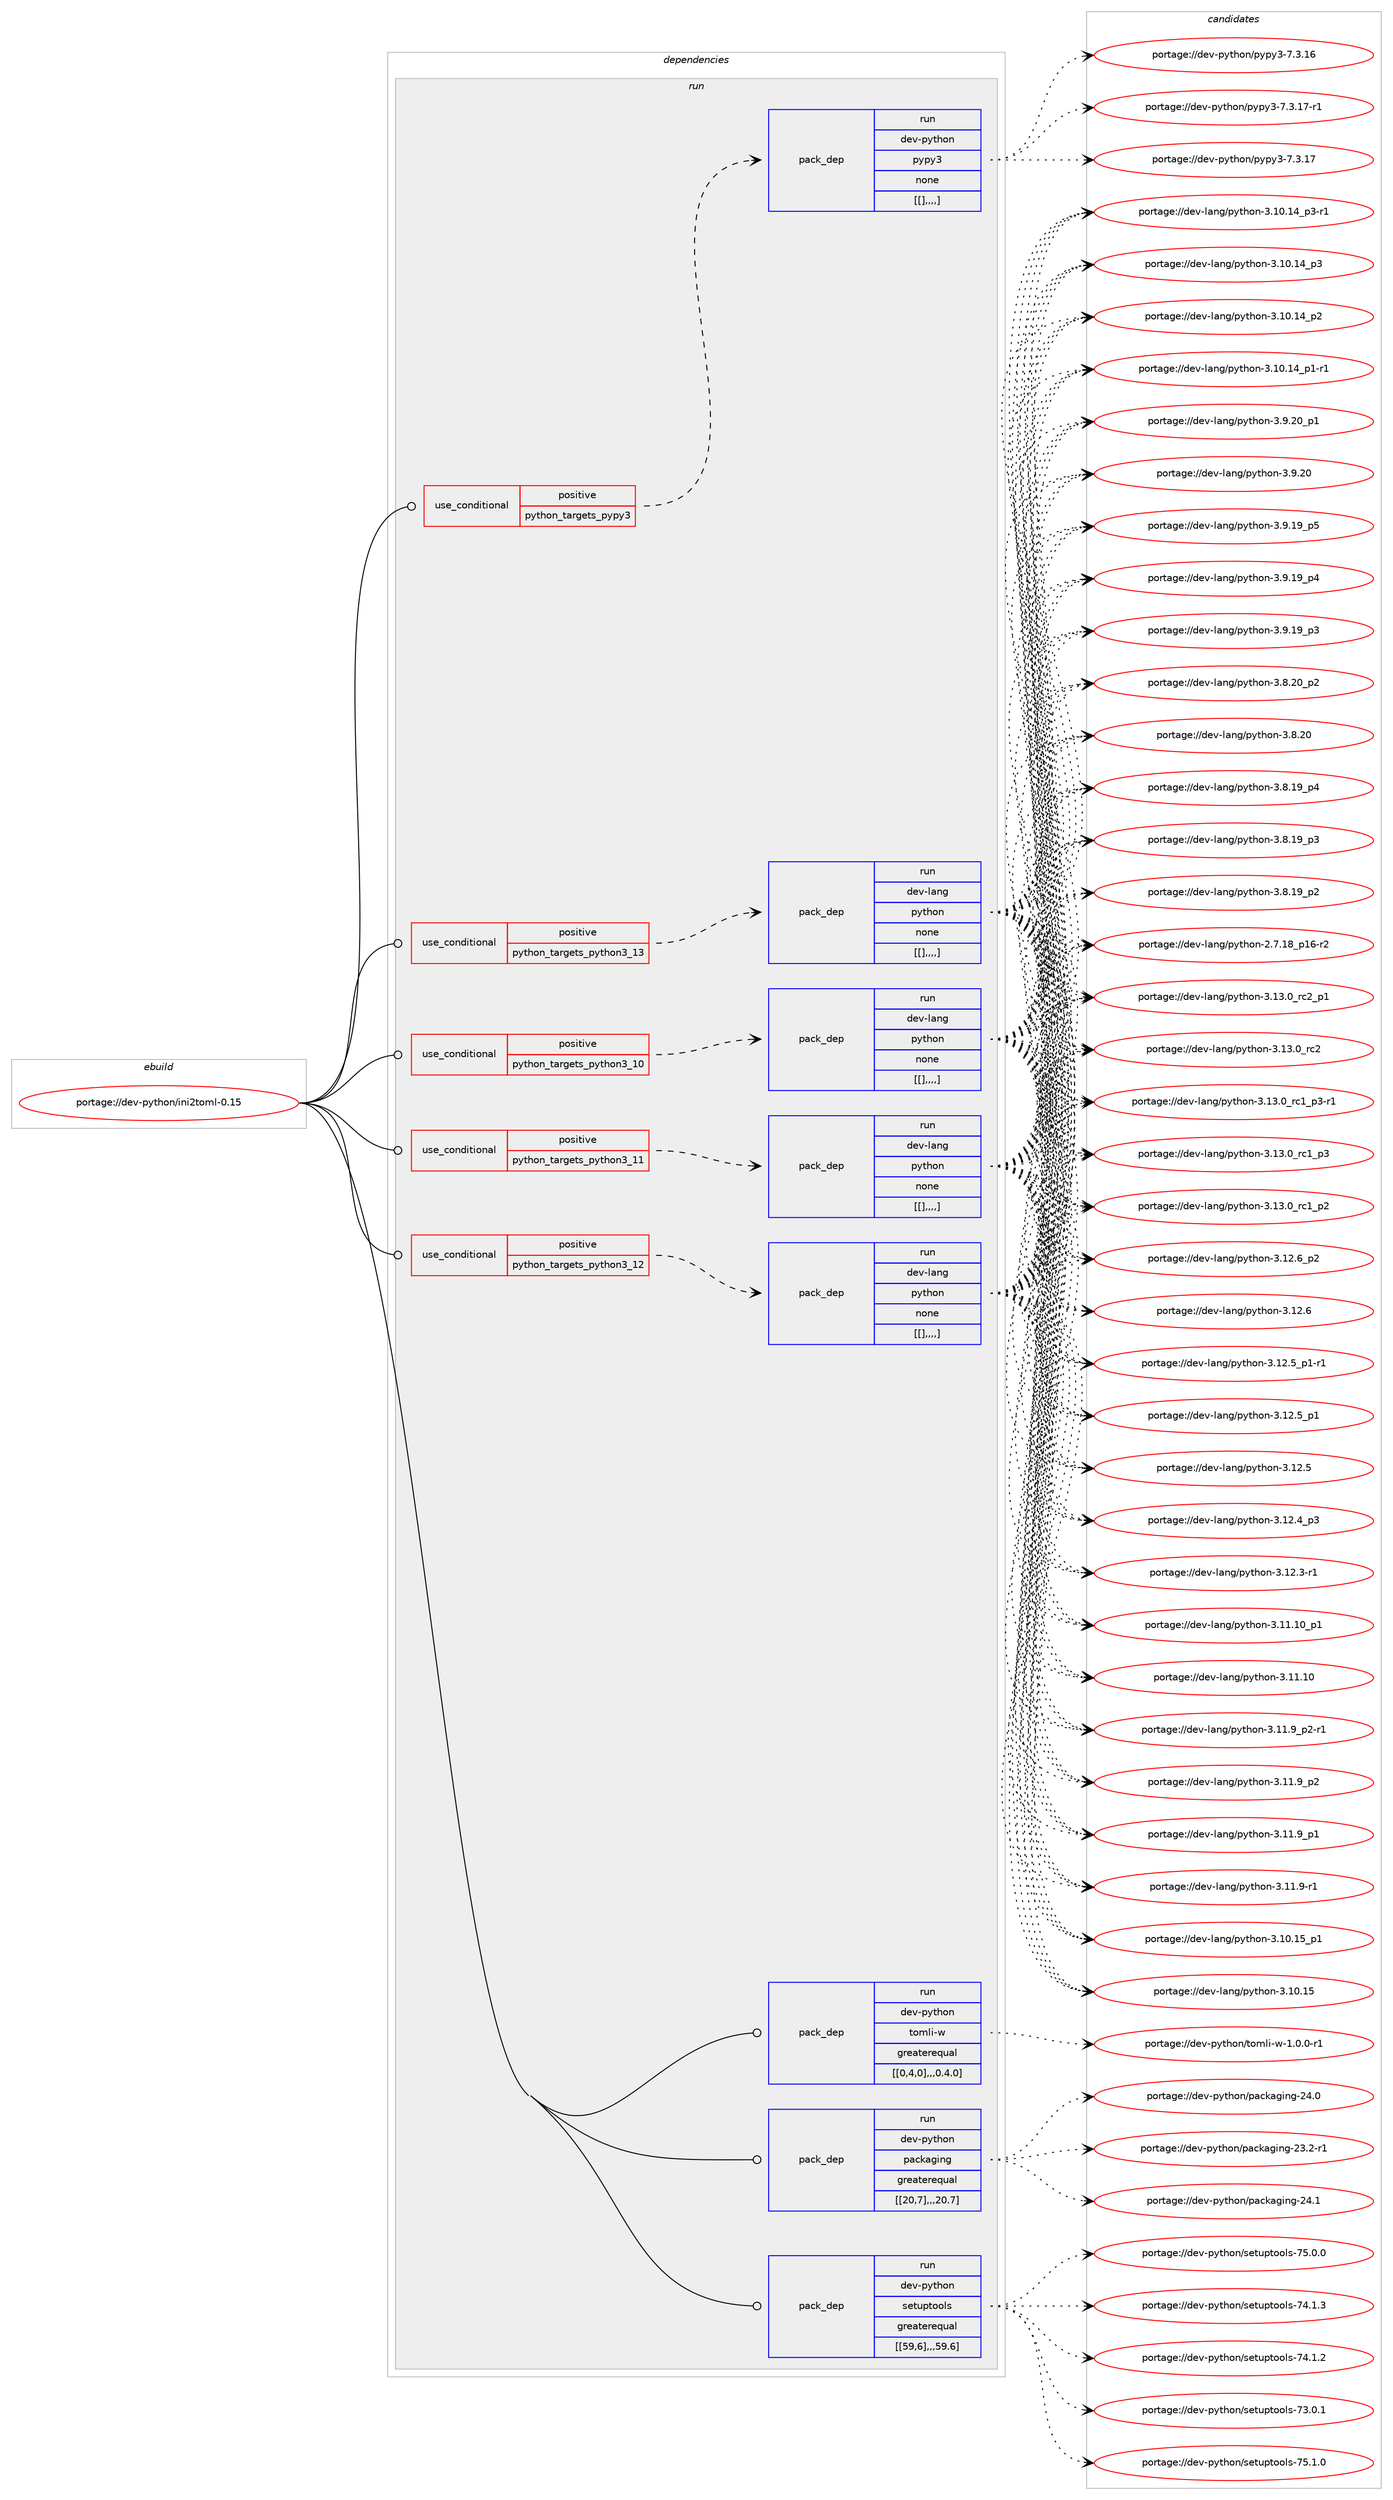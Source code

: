 digraph prolog {

# *************
# Graph options
# *************

newrank=true;
concentrate=true;
compound=true;
graph [rankdir=LR,fontname=Helvetica,fontsize=10,ranksep=1.5];#, ranksep=2.5, nodesep=0.2];
edge  [arrowhead=vee];
node  [fontname=Helvetica,fontsize=10];

# **********
# The ebuild
# **********

subgraph cluster_leftcol {
color=gray;
label=<<i>ebuild</i>>;
id [label="portage://dev-python/ini2toml-0.15", color=red, width=4, href="../dev-python/ini2toml-0.15.svg"];
}

# ****************
# The dependencies
# ****************

subgraph cluster_midcol {
color=gray;
label=<<i>dependencies</i>>;
subgraph cluster_compile {
fillcolor="#eeeeee";
style=filled;
label=<<i>compile</i>>;
}
subgraph cluster_compileandrun {
fillcolor="#eeeeee";
style=filled;
label=<<i>compile and run</i>>;
}
subgraph cluster_run {
fillcolor="#eeeeee";
style=filled;
label=<<i>run</i>>;
subgraph cond34779 {
dependency150135 [label=<<TABLE BORDER="0" CELLBORDER="1" CELLSPACING="0" CELLPADDING="4"><TR><TD ROWSPAN="3" CELLPADDING="10">use_conditional</TD></TR><TR><TD>positive</TD></TR><TR><TD>python_targets_pypy3</TD></TR></TABLE>>, shape=none, color=red];
subgraph pack114142 {
dependency150136 [label=<<TABLE BORDER="0" CELLBORDER="1" CELLSPACING="0" CELLPADDING="4" WIDTH="220"><TR><TD ROWSPAN="6" CELLPADDING="30">pack_dep</TD></TR><TR><TD WIDTH="110">run</TD></TR><TR><TD>dev-python</TD></TR><TR><TD>pypy3</TD></TR><TR><TD>none</TD></TR><TR><TD>[[],,,,]</TD></TR></TABLE>>, shape=none, color=blue];
}
dependency150135:e -> dependency150136:w [weight=20,style="dashed",arrowhead="vee"];
}
id:e -> dependency150135:w [weight=20,style="solid",arrowhead="odot"];
subgraph cond34780 {
dependency150137 [label=<<TABLE BORDER="0" CELLBORDER="1" CELLSPACING="0" CELLPADDING="4"><TR><TD ROWSPAN="3" CELLPADDING="10">use_conditional</TD></TR><TR><TD>positive</TD></TR><TR><TD>python_targets_python3_10</TD></TR></TABLE>>, shape=none, color=red];
subgraph pack114143 {
dependency150138 [label=<<TABLE BORDER="0" CELLBORDER="1" CELLSPACING="0" CELLPADDING="4" WIDTH="220"><TR><TD ROWSPAN="6" CELLPADDING="30">pack_dep</TD></TR><TR><TD WIDTH="110">run</TD></TR><TR><TD>dev-lang</TD></TR><TR><TD>python</TD></TR><TR><TD>none</TD></TR><TR><TD>[[],,,,]</TD></TR></TABLE>>, shape=none, color=blue];
}
dependency150137:e -> dependency150138:w [weight=20,style="dashed",arrowhead="vee"];
}
id:e -> dependency150137:w [weight=20,style="solid",arrowhead="odot"];
subgraph cond34781 {
dependency150139 [label=<<TABLE BORDER="0" CELLBORDER="1" CELLSPACING="0" CELLPADDING="4"><TR><TD ROWSPAN="3" CELLPADDING="10">use_conditional</TD></TR><TR><TD>positive</TD></TR><TR><TD>python_targets_python3_11</TD></TR></TABLE>>, shape=none, color=red];
subgraph pack114144 {
dependency150140 [label=<<TABLE BORDER="0" CELLBORDER="1" CELLSPACING="0" CELLPADDING="4" WIDTH="220"><TR><TD ROWSPAN="6" CELLPADDING="30">pack_dep</TD></TR><TR><TD WIDTH="110">run</TD></TR><TR><TD>dev-lang</TD></TR><TR><TD>python</TD></TR><TR><TD>none</TD></TR><TR><TD>[[],,,,]</TD></TR></TABLE>>, shape=none, color=blue];
}
dependency150139:e -> dependency150140:w [weight=20,style="dashed",arrowhead="vee"];
}
id:e -> dependency150139:w [weight=20,style="solid",arrowhead="odot"];
subgraph cond34782 {
dependency150141 [label=<<TABLE BORDER="0" CELLBORDER="1" CELLSPACING="0" CELLPADDING="4"><TR><TD ROWSPAN="3" CELLPADDING="10">use_conditional</TD></TR><TR><TD>positive</TD></TR><TR><TD>python_targets_python3_12</TD></TR></TABLE>>, shape=none, color=red];
subgraph pack114145 {
dependency150142 [label=<<TABLE BORDER="0" CELLBORDER="1" CELLSPACING="0" CELLPADDING="4" WIDTH="220"><TR><TD ROWSPAN="6" CELLPADDING="30">pack_dep</TD></TR><TR><TD WIDTH="110">run</TD></TR><TR><TD>dev-lang</TD></TR><TR><TD>python</TD></TR><TR><TD>none</TD></TR><TR><TD>[[],,,,]</TD></TR></TABLE>>, shape=none, color=blue];
}
dependency150141:e -> dependency150142:w [weight=20,style="dashed",arrowhead="vee"];
}
id:e -> dependency150141:w [weight=20,style="solid",arrowhead="odot"];
subgraph cond34783 {
dependency150143 [label=<<TABLE BORDER="0" CELLBORDER="1" CELLSPACING="0" CELLPADDING="4"><TR><TD ROWSPAN="3" CELLPADDING="10">use_conditional</TD></TR><TR><TD>positive</TD></TR><TR><TD>python_targets_python3_13</TD></TR></TABLE>>, shape=none, color=red];
subgraph pack114146 {
dependency150144 [label=<<TABLE BORDER="0" CELLBORDER="1" CELLSPACING="0" CELLPADDING="4" WIDTH="220"><TR><TD ROWSPAN="6" CELLPADDING="30">pack_dep</TD></TR><TR><TD WIDTH="110">run</TD></TR><TR><TD>dev-lang</TD></TR><TR><TD>python</TD></TR><TR><TD>none</TD></TR><TR><TD>[[],,,,]</TD></TR></TABLE>>, shape=none, color=blue];
}
dependency150143:e -> dependency150144:w [weight=20,style="dashed",arrowhead="vee"];
}
id:e -> dependency150143:w [weight=20,style="solid",arrowhead="odot"];
subgraph pack114147 {
dependency150145 [label=<<TABLE BORDER="0" CELLBORDER="1" CELLSPACING="0" CELLPADDING="4" WIDTH="220"><TR><TD ROWSPAN="6" CELLPADDING="30">pack_dep</TD></TR><TR><TD WIDTH="110">run</TD></TR><TR><TD>dev-python</TD></TR><TR><TD>packaging</TD></TR><TR><TD>greaterequal</TD></TR><TR><TD>[[20,7],,,20.7]</TD></TR></TABLE>>, shape=none, color=blue];
}
id:e -> dependency150145:w [weight=20,style="solid",arrowhead="odot"];
subgraph pack114148 {
dependency150146 [label=<<TABLE BORDER="0" CELLBORDER="1" CELLSPACING="0" CELLPADDING="4" WIDTH="220"><TR><TD ROWSPAN="6" CELLPADDING="30">pack_dep</TD></TR><TR><TD WIDTH="110">run</TD></TR><TR><TD>dev-python</TD></TR><TR><TD>setuptools</TD></TR><TR><TD>greaterequal</TD></TR><TR><TD>[[59,6],,,59.6]</TD></TR></TABLE>>, shape=none, color=blue];
}
id:e -> dependency150146:w [weight=20,style="solid",arrowhead="odot"];
subgraph pack114149 {
dependency150147 [label=<<TABLE BORDER="0" CELLBORDER="1" CELLSPACING="0" CELLPADDING="4" WIDTH="220"><TR><TD ROWSPAN="6" CELLPADDING="30">pack_dep</TD></TR><TR><TD WIDTH="110">run</TD></TR><TR><TD>dev-python</TD></TR><TR><TD>tomli-w</TD></TR><TR><TD>greaterequal</TD></TR><TR><TD>[[0,4,0],,,0.4.0]</TD></TR></TABLE>>, shape=none, color=blue];
}
id:e -> dependency150147:w [weight=20,style="solid",arrowhead="odot"];
}
}

# **************
# The candidates
# **************

subgraph cluster_choices {
rank=same;
color=gray;
label=<<i>candidates</i>>;

subgraph choice114142 {
color=black;
nodesep=1;
choice100101118451121211161041111104711212111212151455546514649554511449 [label="portage://dev-python/pypy3-7.3.17-r1", color=red, width=4,href="../dev-python/pypy3-7.3.17-r1.svg"];
choice10010111845112121116104111110471121211121215145554651464955 [label="portage://dev-python/pypy3-7.3.17", color=red, width=4,href="../dev-python/pypy3-7.3.17.svg"];
choice10010111845112121116104111110471121211121215145554651464954 [label="portage://dev-python/pypy3-7.3.16", color=red, width=4,href="../dev-python/pypy3-7.3.16.svg"];
dependency150136:e -> choice100101118451121211161041111104711212111212151455546514649554511449:w [style=dotted,weight="100"];
dependency150136:e -> choice10010111845112121116104111110471121211121215145554651464955:w [style=dotted,weight="100"];
dependency150136:e -> choice10010111845112121116104111110471121211121215145554651464954:w [style=dotted,weight="100"];
}
subgraph choice114143 {
color=black;
nodesep=1;
choice100101118451089711010347112121116104111110455146495146489511499509511249 [label="portage://dev-lang/python-3.13.0_rc2_p1", color=red, width=4,href="../dev-lang/python-3.13.0_rc2_p1.svg"];
choice10010111845108971101034711212111610411111045514649514648951149950 [label="portage://dev-lang/python-3.13.0_rc2", color=red, width=4,href="../dev-lang/python-3.13.0_rc2.svg"];
choice1001011184510897110103471121211161041111104551464951464895114994995112514511449 [label="portage://dev-lang/python-3.13.0_rc1_p3-r1", color=red, width=4,href="../dev-lang/python-3.13.0_rc1_p3-r1.svg"];
choice100101118451089711010347112121116104111110455146495146489511499499511251 [label="portage://dev-lang/python-3.13.0_rc1_p3", color=red, width=4,href="../dev-lang/python-3.13.0_rc1_p3.svg"];
choice100101118451089711010347112121116104111110455146495146489511499499511250 [label="portage://dev-lang/python-3.13.0_rc1_p2", color=red, width=4,href="../dev-lang/python-3.13.0_rc1_p2.svg"];
choice100101118451089711010347112121116104111110455146495046549511250 [label="portage://dev-lang/python-3.12.6_p2", color=red, width=4,href="../dev-lang/python-3.12.6_p2.svg"];
choice10010111845108971101034711212111610411111045514649504654 [label="portage://dev-lang/python-3.12.6", color=red, width=4,href="../dev-lang/python-3.12.6.svg"];
choice1001011184510897110103471121211161041111104551464950465395112494511449 [label="portage://dev-lang/python-3.12.5_p1-r1", color=red, width=4,href="../dev-lang/python-3.12.5_p1-r1.svg"];
choice100101118451089711010347112121116104111110455146495046539511249 [label="portage://dev-lang/python-3.12.5_p1", color=red, width=4,href="../dev-lang/python-3.12.5_p1.svg"];
choice10010111845108971101034711212111610411111045514649504653 [label="portage://dev-lang/python-3.12.5", color=red, width=4,href="../dev-lang/python-3.12.5.svg"];
choice100101118451089711010347112121116104111110455146495046529511251 [label="portage://dev-lang/python-3.12.4_p3", color=red, width=4,href="../dev-lang/python-3.12.4_p3.svg"];
choice100101118451089711010347112121116104111110455146495046514511449 [label="portage://dev-lang/python-3.12.3-r1", color=red, width=4,href="../dev-lang/python-3.12.3-r1.svg"];
choice10010111845108971101034711212111610411111045514649494649489511249 [label="portage://dev-lang/python-3.11.10_p1", color=red, width=4,href="../dev-lang/python-3.11.10_p1.svg"];
choice1001011184510897110103471121211161041111104551464949464948 [label="portage://dev-lang/python-3.11.10", color=red, width=4,href="../dev-lang/python-3.11.10.svg"];
choice1001011184510897110103471121211161041111104551464949465795112504511449 [label="portage://dev-lang/python-3.11.9_p2-r1", color=red, width=4,href="../dev-lang/python-3.11.9_p2-r1.svg"];
choice100101118451089711010347112121116104111110455146494946579511250 [label="portage://dev-lang/python-3.11.9_p2", color=red, width=4,href="../dev-lang/python-3.11.9_p2.svg"];
choice100101118451089711010347112121116104111110455146494946579511249 [label="portage://dev-lang/python-3.11.9_p1", color=red, width=4,href="../dev-lang/python-3.11.9_p1.svg"];
choice100101118451089711010347112121116104111110455146494946574511449 [label="portage://dev-lang/python-3.11.9-r1", color=red, width=4,href="../dev-lang/python-3.11.9-r1.svg"];
choice10010111845108971101034711212111610411111045514649484649539511249 [label="portage://dev-lang/python-3.10.15_p1", color=red, width=4,href="../dev-lang/python-3.10.15_p1.svg"];
choice1001011184510897110103471121211161041111104551464948464953 [label="portage://dev-lang/python-3.10.15", color=red, width=4,href="../dev-lang/python-3.10.15.svg"];
choice100101118451089711010347112121116104111110455146494846495295112514511449 [label="portage://dev-lang/python-3.10.14_p3-r1", color=red, width=4,href="../dev-lang/python-3.10.14_p3-r1.svg"];
choice10010111845108971101034711212111610411111045514649484649529511251 [label="portage://dev-lang/python-3.10.14_p3", color=red, width=4,href="../dev-lang/python-3.10.14_p3.svg"];
choice10010111845108971101034711212111610411111045514649484649529511250 [label="portage://dev-lang/python-3.10.14_p2", color=red, width=4,href="../dev-lang/python-3.10.14_p2.svg"];
choice100101118451089711010347112121116104111110455146494846495295112494511449 [label="portage://dev-lang/python-3.10.14_p1-r1", color=red, width=4,href="../dev-lang/python-3.10.14_p1-r1.svg"];
choice100101118451089711010347112121116104111110455146574650489511249 [label="portage://dev-lang/python-3.9.20_p1", color=red, width=4,href="../dev-lang/python-3.9.20_p1.svg"];
choice10010111845108971101034711212111610411111045514657465048 [label="portage://dev-lang/python-3.9.20", color=red, width=4,href="../dev-lang/python-3.9.20.svg"];
choice100101118451089711010347112121116104111110455146574649579511253 [label="portage://dev-lang/python-3.9.19_p5", color=red, width=4,href="../dev-lang/python-3.9.19_p5.svg"];
choice100101118451089711010347112121116104111110455146574649579511252 [label="portage://dev-lang/python-3.9.19_p4", color=red, width=4,href="../dev-lang/python-3.9.19_p4.svg"];
choice100101118451089711010347112121116104111110455146574649579511251 [label="portage://dev-lang/python-3.9.19_p3", color=red, width=4,href="../dev-lang/python-3.9.19_p3.svg"];
choice100101118451089711010347112121116104111110455146564650489511250 [label="portage://dev-lang/python-3.8.20_p2", color=red, width=4,href="../dev-lang/python-3.8.20_p2.svg"];
choice10010111845108971101034711212111610411111045514656465048 [label="portage://dev-lang/python-3.8.20", color=red, width=4,href="../dev-lang/python-3.8.20.svg"];
choice100101118451089711010347112121116104111110455146564649579511252 [label="portage://dev-lang/python-3.8.19_p4", color=red, width=4,href="../dev-lang/python-3.8.19_p4.svg"];
choice100101118451089711010347112121116104111110455146564649579511251 [label="portage://dev-lang/python-3.8.19_p3", color=red, width=4,href="../dev-lang/python-3.8.19_p3.svg"];
choice100101118451089711010347112121116104111110455146564649579511250 [label="portage://dev-lang/python-3.8.19_p2", color=red, width=4,href="../dev-lang/python-3.8.19_p2.svg"];
choice100101118451089711010347112121116104111110455046554649569511249544511450 [label="portage://dev-lang/python-2.7.18_p16-r2", color=red, width=4,href="../dev-lang/python-2.7.18_p16-r2.svg"];
dependency150138:e -> choice100101118451089711010347112121116104111110455146495146489511499509511249:w [style=dotted,weight="100"];
dependency150138:e -> choice10010111845108971101034711212111610411111045514649514648951149950:w [style=dotted,weight="100"];
dependency150138:e -> choice1001011184510897110103471121211161041111104551464951464895114994995112514511449:w [style=dotted,weight="100"];
dependency150138:e -> choice100101118451089711010347112121116104111110455146495146489511499499511251:w [style=dotted,weight="100"];
dependency150138:e -> choice100101118451089711010347112121116104111110455146495146489511499499511250:w [style=dotted,weight="100"];
dependency150138:e -> choice100101118451089711010347112121116104111110455146495046549511250:w [style=dotted,weight="100"];
dependency150138:e -> choice10010111845108971101034711212111610411111045514649504654:w [style=dotted,weight="100"];
dependency150138:e -> choice1001011184510897110103471121211161041111104551464950465395112494511449:w [style=dotted,weight="100"];
dependency150138:e -> choice100101118451089711010347112121116104111110455146495046539511249:w [style=dotted,weight="100"];
dependency150138:e -> choice10010111845108971101034711212111610411111045514649504653:w [style=dotted,weight="100"];
dependency150138:e -> choice100101118451089711010347112121116104111110455146495046529511251:w [style=dotted,weight="100"];
dependency150138:e -> choice100101118451089711010347112121116104111110455146495046514511449:w [style=dotted,weight="100"];
dependency150138:e -> choice10010111845108971101034711212111610411111045514649494649489511249:w [style=dotted,weight="100"];
dependency150138:e -> choice1001011184510897110103471121211161041111104551464949464948:w [style=dotted,weight="100"];
dependency150138:e -> choice1001011184510897110103471121211161041111104551464949465795112504511449:w [style=dotted,weight="100"];
dependency150138:e -> choice100101118451089711010347112121116104111110455146494946579511250:w [style=dotted,weight="100"];
dependency150138:e -> choice100101118451089711010347112121116104111110455146494946579511249:w [style=dotted,weight="100"];
dependency150138:e -> choice100101118451089711010347112121116104111110455146494946574511449:w [style=dotted,weight="100"];
dependency150138:e -> choice10010111845108971101034711212111610411111045514649484649539511249:w [style=dotted,weight="100"];
dependency150138:e -> choice1001011184510897110103471121211161041111104551464948464953:w [style=dotted,weight="100"];
dependency150138:e -> choice100101118451089711010347112121116104111110455146494846495295112514511449:w [style=dotted,weight="100"];
dependency150138:e -> choice10010111845108971101034711212111610411111045514649484649529511251:w [style=dotted,weight="100"];
dependency150138:e -> choice10010111845108971101034711212111610411111045514649484649529511250:w [style=dotted,weight="100"];
dependency150138:e -> choice100101118451089711010347112121116104111110455146494846495295112494511449:w [style=dotted,weight="100"];
dependency150138:e -> choice100101118451089711010347112121116104111110455146574650489511249:w [style=dotted,weight="100"];
dependency150138:e -> choice10010111845108971101034711212111610411111045514657465048:w [style=dotted,weight="100"];
dependency150138:e -> choice100101118451089711010347112121116104111110455146574649579511253:w [style=dotted,weight="100"];
dependency150138:e -> choice100101118451089711010347112121116104111110455146574649579511252:w [style=dotted,weight="100"];
dependency150138:e -> choice100101118451089711010347112121116104111110455146574649579511251:w [style=dotted,weight="100"];
dependency150138:e -> choice100101118451089711010347112121116104111110455146564650489511250:w [style=dotted,weight="100"];
dependency150138:e -> choice10010111845108971101034711212111610411111045514656465048:w [style=dotted,weight="100"];
dependency150138:e -> choice100101118451089711010347112121116104111110455146564649579511252:w [style=dotted,weight="100"];
dependency150138:e -> choice100101118451089711010347112121116104111110455146564649579511251:w [style=dotted,weight="100"];
dependency150138:e -> choice100101118451089711010347112121116104111110455146564649579511250:w [style=dotted,weight="100"];
dependency150138:e -> choice100101118451089711010347112121116104111110455046554649569511249544511450:w [style=dotted,weight="100"];
}
subgraph choice114144 {
color=black;
nodesep=1;
choice100101118451089711010347112121116104111110455146495146489511499509511249 [label="portage://dev-lang/python-3.13.0_rc2_p1", color=red, width=4,href="../dev-lang/python-3.13.0_rc2_p1.svg"];
choice10010111845108971101034711212111610411111045514649514648951149950 [label="portage://dev-lang/python-3.13.0_rc2", color=red, width=4,href="../dev-lang/python-3.13.0_rc2.svg"];
choice1001011184510897110103471121211161041111104551464951464895114994995112514511449 [label="portage://dev-lang/python-3.13.0_rc1_p3-r1", color=red, width=4,href="../dev-lang/python-3.13.0_rc1_p3-r1.svg"];
choice100101118451089711010347112121116104111110455146495146489511499499511251 [label="portage://dev-lang/python-3.13.0_rc1_p3", color=red, width=4,href="../dev-lang/python-3.13.0_rc1_p3.svg"];
choice100101118451089711010347112121116104111110455146495146489511499499511250 [label="portage://dev-lang/python-3.13.0_rc1_p2", color=red, width=4,href="../dev-lang/python-3.13.0_rc1_p2.svg"];
choice100101118451089711010347112121116104111110455146495046549511250 [label="portage://dev-lang/python-3.12.6_p2", color=red, width=4,href="../dev-lang/python-3.12.6_p2.svg"];
choice10010111845108971101034711212111610411111045514649504654 [label="portage://dev-lang/python-3.12.6", color=red, width=4,href="../dev-lang/python-3.12.6.svg"];
choice1001011184510897110103471121211161041111104551464950465395112494511449 [label="portage://dev-lang/python-3.12.5_p1-r1", color=red, width=4,href="../dev-lang/python-3.12.5_p1-r1.svg"];
choice100101118451089711010347112121116104111110455146495046539511249 [label="portage://dev-lang/python-3.12.5_p1", color=red, width=4,href="../dev-lang/python-3.12.5_p1.svg"];
choice10010111845108971101034711212111610411111045514649504653 [label="portage://dev-lang/python-3.12.5", color=red, width=4,href="../dev-lang/python-3.12.5.svg"];
choice100101118451089711010347112121116104111110455146495046529511251 [label="portage://dev-lang/python-3.12.4_p3", color=red, width=4,href="../dev-lang/python-3.12.4_p3.svg"];
choice100101118451089711010347112121116104111110455146495046514511449 [label="portage://dev-lang/python-3.12.3-r1", color=red, width=4,href="../dev-lang/python-3.12.3-r1.svg"];
choice10010111845108971101034711212111610411111045514649494649489511249 [label="portage://dev-lang/python-3.11.10_p1", color=red, width=4,href="../dev-lang/python-3.11.10_p1.svg"];
choice1001011184510897110103471121211161041111104551464949464948 [label="portage://dev-lang/python-3.11.10", color=red, width=4,href="../dev-lang/python-3.11.10.svg"];
choice1001011184510897110103471121211161041111104551464949465795112504511449 [label="portage://dev-lang/python-3.11.9_p2-r1", color=red, width=4,href="../dev-lang/python-3.11.9_p2-r1.svg"];
choice100101118451089711010347112121116104111110455146494946579511250 [label="portage://dev-lang/python-3.11.9_p2", color=red, width=4,href="../dev-lang/python-3.11.9_p2.svg"];
choice100101118451089711010347112121116104111110455146494946579511249 [label="portage://dev-lang/python-3.11.9_p1", color=red, width=4,href="../dev-lang/python-3.11.9_p1.svg"];
choice100101118451089711010347112121116104111110455146494946574511449 [label="portage://dev-lang/python-3.11.9-r1", color=red, width=4,href="../dev-lang/python-3.11.9-r1.svg"];
choice10010111845108971101034711212111610411111045514649484649539511249 [label="portage://dev-lang/python-3.10.15_p1", color=red, width=4,href="../dev-lang/python-3.10.15_p1.svg"];
choice1001011184510897110103471121211161041111104551464948464953 [label="portage://dev-lang/python-3.10.15", color=red, width=4,href="../dev-lang/python-3.10.15.svg"];
choice100101118451089711010347112121116104111110455146494846495295112514511449 [label="portage://dev-lang/python-3.10.14_p3-r1", color=red, width=4,href="../dev-lang/python-3.10.14_p3-r1.svg"];
choice10010111845108971101034711212111610411111045514649484649529511251 [label="portage://dev-lang/python-3.10.14_p3", color=red, width=4,href="../dev-lang/python-3.10.14_p3.svg"];
choice10010111845108971101034711212111610411111045514649484649529511250 [label="portage://dev-lang/python-3.10.14_p2", color=red, width=4,href="../dev-lang/python-3.10.14_p2.svg"];
choice100101118451089711010347112121116104111110455146494846495295112494511449 [label="portage://dev-lang/python-3.10.14_p1-r1", color=red, width=4,href="../dev-lang/python-3.10.14_p1-r1.svg"];
choice100101118451089711010347112121116104111110455146574650489511249 [label="portage://dev-lang/python-3.9.20_p1", color=red, width=4,href="../dev-lang/python-3.9.20_p1.svg"];
choice10010111845108971101034711212111610411111045514657465048 [label="portage://dev-lang/python-3.9.20", color=red, width=4,href="../dev-lang/python-3.9.20.svg"];
choice100101118451089711010347112121116104111110455146574649579511253 [label="portage://dev-lang/python-3.9.19_p5", color=red, width=4,href="../dev-lang/python-3.9.19_p5.svg"];
choice100101118451089711010347112121116104111110455146574649579511252 [label="portage://dev-lang/python-3.9.19_p4", color=red, width=4,href="../dev-lang/python-3.9.19_p4.svg"];
choice100101118451089711010347112121116104111110455146574649579511251 [label="portage://dev-lang/python-3.9.19_p3", color=red, width=4,href="../dev-lang/python-3.9.19_p3.svg"];
choice100101118451089711010347112121116104111110455146564650489511250 [label="portage://dev-lang/python-3.8.20_p2", color=red, width=4,href="../dev-lang/python-3.8.20_p2.svg"];
choice10010111845108971101034711212111610411111045514656465048 [label="portage://dev-lang/python-3.8.20", color=red, width=4,href="../dev-lang/python-3.8.20.svg"];
choice100101118451089711010347112121116104111110455146564649579511252 [label="portage://dev-lang/python-3.8.19_p4", color=red, width=4,href="../dev-lang/python-3.8.19_p4.svg"];
choice100101118451089711010347112121116104111110455146564649579511251 [label="portage://dev-lang/python-3.8.19_p3", color=red, width=4,href="../dev-lang/python-3.8.19_p3.svg"];
choice100101118451089711010347112121116104111110455146564649579511250 [label="portage://dev-lang/python-3.8.19_p2", color=red, width=4,href="../dev-lang/python-3.8.19_p2.svg"];
choice100101118451089711010347112121116104111110455046554649569511249544511450 [label="portage://dev-lang/python-2.7.18_p16-r2", color=red, width=4,href="../dev-lang/python-2.7.18_p16-r2.svg"];
dependency150140:e -> choice100101118451089711010347112121116104111110455146495146489511499509511249:w [style=dotted,weight="100"];
dependency150140:e -> choice10010111845108971101034711212111610411111045514649514648951149950:w [style=dotted,weight="100"];
dependency150140:e -> choice1001011184510897110103471121211161041111104551464951464895114994995112514511449:w [style=dotted,weight="100"];
dependency150140:e -> choice100101118451089711010347112121116104111110455146495146489511499499511251:w [style=dotted,weight="100"];
dependency150140:e -> choice100101118451089711010347112121116104111110455146495146489511499499511250:w [style=dotted,weight="100"];
dependency150140:e -> choice100101118451089711010347112121116104111110455146495046549511250:w [style=dotted,weight="100"];
dependency150140:e -> choice10010111845108971101034711212111610411111045514649504654:w [style=dotted,weight="100"];
dependency150140:e -> choice1001011184510897110103471121211161041111104551464950465395112494511449:w [style=dotted,weight="100"];
dependency150140:e -> choice100101118451089711010347112121116104111110455146495046539511249:w [style=dotted,weight="100"];
dependency150140:e -> choice10010111845108971101034711212111610411111045514649504653:w [style=dotted,weight="100"];
dependency150140:e -> choice100101118451089711010347112121116104111110455146495046529511251:w [style=dotted,weight="100"];
dependency150140:e -> choice100101118451089711010347112121116104111110455146495046514511449:w [style=dotted,weight="100"];
dependency150140:e -> choice10010111845108971101034711212111610411111045514649494649489511249:w [style=dotted,weight="100"];
dependency150140:e -> choice1001011184510897110103471121211161041111104551464949464948:w [style=dotted,weight="100"];
dependency150140:e -> choice1001011184510897110103471121211161041111104551464949465795112504511449:w [style=dotted,weight="100"];
dependency150140:e -> choice100101118451089711010347112121116104111110455146494946579511250:w [style=dotted,weight="100"];
dependency150140:e -> choice100101118451089711010347112121116104111110455146494946579511249:w [style=dotted,weight="100"];
dependency150140:e -> choice100101118451089711010347112121116104111110455146494946574511449:w [style=dotted,weight="100"];
dependency150140:e -> choice10010111845108971101034711212111610411111045514649484649539511249:w [style=dotted,weight="100"];
dependency150140:e -> choice1001011184510897110103471121211161041111104551464948464953:w [style=dotted,weight="100"];
dependency150140:e -> choice100101118451089711010347112121116104111110455146494846495295112514511449:w [style=dotted,weight="100"];
dependency150140:e -> choice10010111845108971101034711212111610411111045514649484649529511251:w [style=dotted,weight="100"];
dependency150140:e -> choice10010111845108971101034711212111610411111045514649484649529511250:w [style=dotted,weight="100"];
dependency150140:e -> choice100101118451089711010347112121116104111110455146494846495295112494511449:w [style=dotted,weight="100"];
dependency150140:e -> choice100101118451089711010347112121116104111110455146574650489511249:w [style=dotted,weight="100"];
dependency150140:e -> choice10010111845108971101034711212111610411111045514657465048:w [style=dotted,weight="100"];
dependency150140:e -> choice100101118451089711010347112121116104111110455146574649579511253:w [style=dotted,weight="100"];
dependency150140:e -> choice100101118451089711010347112121116104111110455146574649579511252:w [style=dotted,weight="100"];
dependency150140:e -> choice100101118451089711010347112121116104111110455146574649579511251:w [style=dotted,weight="100"];
dependency150140:e -> choice100101118451089711010347112121116104111110455146564650489511250:w [style=dotted,weight="100"];
dependency150140:e -> choice10010111845108971101034711212111610411111045514656465048:w [style=dotted,weight="100"];
dependency150140:e -> choice100101118451089711010347112121116104111110455146564649579511252:w [style=dotted,weight="100"];
dependency150140:e -> choice100101118451089711010347112121116104111110455146564649579511251:w [style=dotted,weight="100"];
dependency150140:e -> choice100101118451089711010347112121116104111110455146564649579511250:w [style=dotted,weight="100"];
dependency150140:e -> choice100101118451089711010347112121116104111110455046554649569511249544511450:w [style=dotted,weight="100"];
}
subgraph choice114145 {
color=black;
nodesep=1;
choice100101118451089711010347112121116104111110455146495146489511499509511249 [label="portage://dev-lang/python-3.13.0_rc2_p1", color=red, width=4,href="../dev-lang/python-3.13.0_rc2_p1.svg"];
choice10010111845108971101034711212111610411111045514649514648951149950 [label="portage://dev-lang/python-3.13.0_rc2", color=red, width=4,href="../dev-lang/python-3.13.0_rc2.svg"];
choice1001011184510897110103471121211161041111104551464951464895114994995112514511449 [label="portage://dev-lang/python-3.13.0_rc1_p3-r1", color=red, width=4,href="../dev-lang/python-3.13.0_rc1_p3-r1.svg"];
choice100101118451089711010347112121116104111110455146495146489511499499511251 [label="portage://dev-lang/python-3.13.0_rc1_p3", color=red, width=4,href="../dev-lang/python-3.13.0_rc1_p3.svg"];
choice100101118451089711010347112121116104111110455146495146489511499499511250 [label="portage://dev-lang/python-3.13.0_rc1_p2", color=red, width=4,href="../dev-lang/python-3.13.0_rc1_p2.svg"];
choice100101118451089711010347112121116104111110455146495046549511250 [label="portage://dev-lang/python-3.12.6_p2", color=red, width=4,href="../dev-lang/python-3.12.6_p2.svg"];
choice10010111845108971101034711212111610411111045514649504654 [label="portage://dev-lang/python-3.12.6", color=red, width=4,href="../dev-lang/python-3.12.6.svg"];
choice1001011184510897110103471121211161041111104551464950465395112494511449 [label="portage://dev-lang/python-3.12.5_p1-r1", color=red, width=4,href="../dev-lang/python-3.12.5_p1-r1.svg"];
choice100101118451089711010347112121116104111110455146495046539511249 [label="portage://dev-lang/python-3.12.5_p1", color=red, width=4,href="../dev-lang/python-3.12.5_p1.svg"];
choice10010111845108971101034711212111610411111045514649504653 [label="portage://dev-lang/python-3.12.5", color=red, width=4,href="../dev-lang/python-3.12.5.svg"];
choice100101118451089711010347112121116104111110455146495046529511251 [label="portage://dev-lang/python-3.12.4_p3", color=red, width=4,href="../dev-lang/python-3.12.4_p3.svg"];
choice100101118451089711010347112121116104111110455146495046514511449 [label="portage://dev-lang/python-3.12.3-r1", color=red, width=4,href="../dev-lang/python-3.12.3-r1.svg"];
choice10010111845108971101034711212111610411111045514649494649489511249 [label="portage://dev-lang/python-3.11.10_p1", color=red, width=4,href="../dev-lang/python-3.11.10_p1.svg"];
choice1001011184510897110103471121211161041111104551464949464948 [label="portage://dev-lang/python-3.11.10", color=red, width=4,href="../dev-lang/python-3.11.10.svg"];
choice1001011184510897110103471121211161041111104551464949465795112504511449 [label="portage://dev-lang/python-3.11.9_p2-r1", color=red, width=4,href="../dev-lang/python-3.11.9_p2-r1.svg"];
choice100101118451089711010347112121116104111110455146494946579511250 [label="portage://dev-lang/python-3.11.9_p2", color=red, width=4,href="../dev-lang/python-3.11.9_p2.svg"];
choice100101118451089711010347112121116104111110455146494946579511249 [label="portage://dev-lang/python-3.11.9_p1", color=red, width=4,href="../dev-lang/python-3.11.9_p1.svg"];
choice100101118451089711010347112121116104111110455146494946574511449 [label="portage://dev-lang/python-3.11.9-r1", color=red, width=4,href="../dev-lang/python-3.11.9-r1.svg"];
choice10010111845108971101034711212111610411111045514649484649539511249 [label="portage://dev-lang/python-3.10.15_p1", color=red, width=4,href="../dev-lang/python-3.10.15_p1.svg"];
choice1001011184510897110103471121211161041111104551464948464953 [label="portage://dev-lang/python-3.10.15", color=red, width=4,href="../dev-lang/python-3.10.15.svg"];
choice100101118451089711010347112121116104111110455146494846495295112514511449 [label="portage://dev-lang/python-3.10.14_p3-r1", color=red, width=4,href="../dev-lang/python-3.10.14_p3-r1.svg"];
choice10010111845108971101034711212111610411111045514649484649529511251 [label="portage://dev-lang/python-3.10.14_p3", color=red, width=4,href="../dev-lang/python-3.10.14_p3.svg"];
choice10010111845108971101034711212111610411111045514649484649529511250 [label="portage://dev-lang/python-3.10.14_p2", color=red, width=4,href="../dev-lang/python-3.10.14_p2.svg"];
choice100101118451089711010347112121116104111110455146494846495295112494511449 [label="portage://dev-lang/python-3.10.14_p1-r1", color=red, width=4,href="../dev-lang/python-3.10.14_p1-r1.svg"];
choice100101118451089711010347112121116104111110455146574650489511249 [label="portage://dev-lang/python-3.9.20_p1", color=red, width=4,href="../dev-lang/python-3.9.20_p1.svg"];
choice10010111845108971101034711212111610411111045514657465048 [label="portage://dev-lang/python-3.9.20", color=red, width=4,href="../dev-lang/python-3.9.20.svg"];
choice100101118451089711010347112121116104111110455146574649579511253 [label="portage://dev-lang/python-3.9.19_p5", color=red, width=4,href="../dev-lang/python-3.9.19_p5.svg"];
choice100101118451089711010347112121116104111110455146574649579511252 [label="portage://dev-lang/python-3.9.19_p4", color=red, width=4,href="../dev-lang/python-3.9.19_p4.svg"];
choice100101118451089711010347112121116104111110455146574649579511251 [label="portage://dev-lang/python-3.9.19_p3", color=red, width=4,href="../dev-lang/python-3.9.19_p3.svg"];
choice100101118451089711010347112121116104111110455146564650489511250 [label="portage://dev-lang/python-3.8.20_p2", color=red, width=4,href="../dev-lang/python-3.8.20_p2.svg"];
choice10010111845108971101034711212111610411111045514656465048 [label="portage://dev-lang/python-3.8.20", color=red, width=4,href="../dev-lang/python-3.8.20.svg"];
choice100101118451089711010347112121116104111110455146564649579511252 [label="portage://dev-lang/python-3.8.19_p4", color=red, width=4,href="../dev-lang/python-3.8.19_p4.svg"];
choice100101118451089711010347112121116104111110455146564649579511251 [label="portage://dev-lang/python-3.8.19_p3", color=red, width=4,href="../dev-lang/python-3.8.19_p3.svg"];
choice100101118451089711010347112121116104111110455146564649579511250 [label="portage://dev-lang/python-3.8.19_p2", color=red, width=4,href="../dev-lang/python-3.8.19_p2.svg"];
choice100101118451089711010347112121116104111110455046554649569511249544511450 [label="portage://dev-lang/python-2.7.18_p16-r2", color=red, width=4,href="../dev-lang/python-2.7.18_p16-r2.svg"];
dependency150142:e -> choice100101118451089711010347112121116104111110455146495146489511499509511249:w [style=dotted,weight="100"];
dependency150142:e -> choice10010111845108971101034711212111610411111045514649514648951149950:w [style=dotted,weight="100"];
dependency150142:e -> choice1001011184510897110103471121211161041111104551464951464895114994995112514511449:w [style=dotted,weight="100"];
dependency150142:e -> choice100101118451089711010347112121116104111110455146495146489511499499511251:w [style=dotted,weight="100"];
dependency150142:e -> choice100101118451089711010347112121116104111110455146495146489511499499511250:w [style=dotted,weight="100"];
dependency150142:e -> choice100101118451089711010347112121116104111110455146495046549511250:w [style=dotted,weight="100"];
dependency150142:e -> choice10010111845108971101034711212111610411111045514649504654:w [style=dotted,weight="100"];
dependency150142:e -> choice1001011184510897110103471121211161041111104551464950465395112494511449:w [style=dotted,weight="100"];
dependency150142:e -> choice100101118451089711010347112121116104111110455146495046539511249:w [style=dotted,weight="100"];
dependency150142:e -> choice10010111845108971101034711212111610411111045514649504653:w [style=dotted,weight="100"];
dependency150142:e -> choice100101118451089711010347112121116104111110455146495046529511251:w [style=dotted,weight="100"];
dependency150142:e -> choice100101118451089711010347112121116104111110455146495046514511449:w [style=dotted,weight="100"];
dependency150142:e -> choice10010111845108971101034711212111610411111045514649494649489511249:w [style=dotted,weight="100"];
dependency150142:e -> choice1001011184510897110103471121211161041111104551464949464948:w [style=dotted,weight="100"];
dependency150142:e -> choice1001011184510897110103471121211161041111104551464949465795112504511449:w [style=dotted,weight="100"];
dependency150142:e -> choice100101118451089711010347112121116104111110455146494946579511250:w [style=dotted,weight="100"];
dependency150142:e -> choice100101118451089711010347112121116104111110455146494946579511249:w [style=dotted,weight="100"];
dependency150142:e -> choice100101118451089711010347112121116104111110455146494946574511449:w [style=dotted,weight="100"];
dependency150142:e -> choice10010111845108971101034711212111610411111045514649484649539511249:w [style=dotted,weight="100"];
dependency150142:e -> choice1001011184510897110103471121211161041111104551464948464953:w [style=dotted,weight="100"];
dependency150142:e -> choice100101118451089711010347112121116104111110455146494846495295112514511449:w [style=dotted,weight="100"];
dependency150142:e -> choice10010111845108971101034711212111610411111045514649484649529511251:w [style=dotted,weight="100"];
dependency150142:e -> choice10010111845108971101034711212111610411111045514649484649529511250:w [style=dotted,weight="100"];
dependency150142:e -> choice100101118451089711010347112121116104111110455146494846495295112494511449:w [style=dotted,weight="100"];
dependency150142:e -> choice100101118451089711010347112121116104111110455146574650489511249:w [style=dotted,weight="100"];
dependency150142:e -> choice10010111845108971101034711212111610411111045514657465048:w [style=dotted,weight="100"];
dependency150142:e -> choice100101118451089711010347112121116104111110455146574649579511253:w [style=dotted,weight="100"];
dependency150142:e -> choice100101118451089711010347112121116104111110455146574649579511252:w [style=dotted,weight="100"];
dependency150142:e -> choice100101118451089711010347112121116104111110455146574649579511251:w [style=dotted,weight="100"];
dependency150142:e -> choice100101118451089711010347112121116104111110455146564650489511250:w [style=dotted,weight="100"];
dependency150142:e -> choice10010111845108971101034711212111610411111045514656465048:w [style=dotted,weight="100"];
dependency150142:e -> choice100101118451089711010347112121116104111110455146564649579511252:w [style=dotted,weight="100"];
dependency150142:e -> choice100101118451089711010347112121116104111110455146564649579511251:w [style=dotted,weight="100"];
dependency150142:e -> choice100101118451089711010347112121116104111110455146564649579511250:w [style=dotted,weight="100"];
dependency150142:e -> choice100101118451089711010347112121116104111110455046554649569511249544511450:w [style=dotted,weight="100"];
}
subgraph choice114146 {
color=black;
nodesep=1;
choice100101118451089711010347112121116104111110455146495146489511499509511249 [label="portage://dev-lang/python-3.13.0_rc2_p1", color=red, width=4,href="../dev-lang/python-3.13.0_rc2_p1.svg"];
choice10010111845108971101034711212111610411111045514649514648951149950 [label="portage://dev-lang/python-3.13.0_rc2", color=red, width=4,href="../dev-lang/python-3.13.0_rc2.svg"];
choice1001011184510897110103471121211161041111104551464951464895114994995112514511449 [label="portage://dev-lang/python-3.13.0_rc1_p3-r1", color=red, width=4,href="../dev-lang/python-3.13.0_rc1_p3-r1.svg"];
choice100101118451089711010347112121116104111110455146495146489511499499511251 [label="portage://dev-lang/python-3.13.0_rc1_p3", color=red, width=4,href="../dev-lang/python-3.13.0_rc1_p3.svg"];
choice100101118451089711010347112121116104111110455146495146489511499499511250 [label="portage://dev-lang/python-3.13.0_rc1_p2", color=red, width=4,href="../dev-lang/python-3.13.0_rc1_p2.svg"];
choice100101118451089711010347112121116104111110455146495046549511250 [label="portage://dev-lang/python-3.12.6_p2", color=red, width=4,href="../dev-lang/python-3.12.6_p2.svg"];
choice10010111845108971101034711212111610411111045514649504654 [label="portage://dev-lang/python-3.12.6", color=red, width=4,href="../dev-lang/python-3.12.6.svg"];
choice1001011184510897110103471121211161041111104551464950465395112494511449 [label="portage://dev-lang/python-3.12.5_p1-r1", color=red, width=4,href="../dev-lang/python-3.12.5_p1-r1.svg"];
choice100101118451089711010347112121116104111110455146495046539511249 [label="portage://dev-lang/python-3.12.5_p1", color=red, width=4,href="../dev-lang/python-3.12.5_p1.svg"];
choice10010111845108971101034711212111610411111045514649504653 [label="portage://dev-lang/python-3.12.5", color=red, width=4,href="../dev-lang/python-3.12.5.svg"];
choice100101118451089711010347112121116104111110455146495046529511251 [label="portage://dev-lang/python-3.12.4_p3", color=red, width=4,href="../dev-lang/python-3.12.4_p3.svg"];
choice100101118451089711010347112121116104111110455146495046514511449 [label="portage://dev-lang/python-3.12.3-r1", color=red, width=4,href="../dev-lang/python-3.12.3-r1.svg"];
choice10010111845108971101034711212111610411111045514649494649489511249 [label="portage://dev-lang/python-3.11.10_p1", color=red, width=4,href="../dev-lang/python-3.11.10_p1.svg"];
choice1001011184510897110103471121211161041111104551464949464948 [label="portage://dev-lang/python-3.11.10", color=red, width=4,href="../dev-lang/python-3.11.10.svg"];
choice1001011184510897110103471121211161041111104551464949465795112504511449 [label="portage://dev-lang/python-3.11.9_p2-r1", color=red, width=4,href="../dev-lang/python-3.11.9_p2-r1.svg"];
choice100101118451089711010347112121116104111110455146494946579511250 [label="portage://dev-lang/python-3.11.9_p2", color=red, width=4,href="../dev-lang/python-3.11.9_p2.svg"];
choice100101118451089711010347112121116104111110455146494946579511249 [label="portage://dev-lang/python-3.11.9_p1", color=red, width=4,href="../dev-lang/python-3.11.9_p1.svg"];
choice100101118451089711010347112121116104111110455146494946574511449 [label="portage://dev-lang/python-3.11.9-r1", color=red, width=4,href="../dev-lang/python-3.11.9-r1.svg"];
choice10010111845108971101034711212111610411111045514649484649539511249 [label="portage://dev-lang/python-3.10.15_p1", color=red, width=4,href="../dev-lang/python-3.10.15_p1.svg"];
choice1001011184510897110103471121211161041111104551464948464953 [label="portage://dev-lang/python-3.10.15", color=red, width=4,href="../dev-lang/python-3.10.15.svg"];
choice100101118451089711010347112121116104111110455146494846495295112514511449 [label="portage://dev-lang/python-3.10.14_p3-r1", color=red, width=4,href="../dev-lang/python-3.10.14_p3-r1.svg"];
choice10010111845108971101034711212111610411111045514649484649529511251 [label="portage://dev-lang/python-3.10.14_p3", color=red, width=4,href="../dev-lang/python-3.10.14_p3.svg"];
choice10010111845108971101034711212111610411111045514649484649529511250 [label="portage://dev-lang/python-3.10.14_p2", color=red, width=4,href="../dev-lang/python-3.10.14_p2.svg"];
choice100101118451089711010347112121116104111110455146494846495295112494511449 [label="portage://dev-lang/python-3.10.14_p1-r1", color=red, width=4,href="../dev-lang/python-3.10.14_p1-r1.svg"];
choice100101118451089711010347112121116104111110455146574650489511249 [label="portage://dev-lang/python-3.9.20_p1", color=red, width=4,href="../dev-lang/python-3.9.20_p1.svg"];
choice10010111845108971101034711212111610411111045514657465048 [label="portage://dev-lang/python-3.9.20", color=red, width=4,href="../dev-lang/python-3.9.20.svg"];
choice100101118451089711010347112121116104111110455146574649579511253 [label="portage://dev-lang/python-3.9.19_p5", color=red, width=4,href="../dev-lang/python-3.9.19_p5.svg"];
choice100101118451089711010347112121116104111110455146574649579511252 [label="portage://dev-lang/python-3.9.19_p4", color=red, width=4,href="../dev-lang/python-3.9.19_p4.svg"];
choice100101118451089711010347112121116104111110455146574649579511251 [label="portage://dev-lang/python-3.9.19_p3", color=red, width=4,href="../dev-lang/python-3.9.19_p3.svg"];
choice100101118451089711010347112121116104111110455146564650489511250 [label="portage://dev-lang/python-3.8.20_p2", color=red, width=4,href="../dev-lang/python-3.8.20_p2.svg"];
choice10010111845108971101034711212111610411111045514656465048 [label="portage://dev-lang/python-3.8.20", color=red, width=4,href="../dev-lang/python-3.8.20.svg"];
choice100101118451089711010347112121116104111110455146564649579511252 [label="portage://dev-lang/python-3.8.19_p4", color=red, width=4,href="../dev-lang/python-3.8.19_p4.svg"];
choice100101118451089711010347112121116104111110455146564649579511251 [label="portage://dev-lang/python-3.8.19_p3", color=red, width=4,href="../dev-lang/python-3.8.19_p3.svg"];
choice100101118451089711010347112121116104111110455146564649579511250 [label="portage://dev-lang/python-3.8.19_p2", color=red, width=4,href="../dev-lang/python-3.8.19_p2.svg"];
choice100101118451089711010347112121116104111110455046554649569511249544511450 [label="portage://dev-lang/python-2.7.18_p16-r2", color=red, width=4,href="../dev-lang/python-2.7.18_p16-r2.svg"];
dependency150144:e -> choice100101118451089711010347112121116104111110455146495146489511499509511249:w [style=dotted,weight="100"];
dependency150144:e -> choice10010111845108971101034711212111610411111045514649514648951149950:w [style=dotted,weight="100"];
dependency150144:e -> choice1001011184510897110103471121211161041111104551464951464895114994995112514511449:w [style=dotted,weight="100"];
dependency150144:e -> choice100101118451089711010347112121116104111110455146495146489511499499511251:w [style=dotted,weight="100"];
dependency150144:e -> choice100101118451089711010347112121116104111110455146495146489511499499511250:w [style=dotted,weight="100"];
dependency150144:e -> choice100101118451089711010347112121116104111110455146495046549511250:w [style=dotted,weight="100"];
dependency150144:e -> choice10010111845108971101034711212111610411111045514649504654:w [style=dotted,weight="100"];
dependency150144:e -> choice1001011184510897110103471121211161041111104551464950465395112494511449:w [style=dotted,weight="100"];
dependency150144:e -> choice100101118451089711010347112121116104111110455146495046539511249:w [style=dotted,weight="100"];
dependency150144:e -> choice10010111845108971101034711212111610411111045514649504653:w [style=dotted,weight="100"];
dependency150144:e -> choice100101118451089711010347112121116104111110455146495046529511251:w [style=dotted,weight="100"];
dependency150144:e -> choice100101118451089711010347112121116104111110455146495046514511449:w [style=dotted,weight="100"];
dependency150144:e -> choice10010111845108971101034711212111610411111045514649494649489511249:w [style=dotted,weight="100"];
dependency150144:e -> choice1001011184510897110103471121211161041111104551464949464948:w [style=dotted,weight="100"];
dependency150144:e -> choice1001011184510897110103471121211161041111104551464949465795112504511449:w [style=dotted,weight="100"];
dependency150144:e -> choice100101118451089711010347112121116104111110455146494946579511250:w [style=dotted,weight="100"];
dependency150144:e -> choice100101118451089711010347112121116104111110455146494946579511249:w [style=dotted,weight="100"];
dependency150144:e -> choice100101118451089711010347112121116104111110455146494946574511449:w [style=dotted,weight="100"];
dependency150144:e -> choice10010111845108971101034711212111610411111045514649484649539511249:w [style=dotted,weight="100"];
dependency150144:e -> choice1001011184510897110103471121211161041111104551464948464953:w [style=dotted,weight="100"];
dependency150144:e -> choice100101118451089711010347112121116104111110455146494846495295112514511449:w [style=dotted,weight="100"];
dependency150144:e -> choice10010111845108971101034711212111610411111045514649484649529511251:w [style=dotted,weight="100"];
dependency150144:e -> choice10010111845108971101034711212111610411111045514649484649529511250:w [style=dotted,weight="100"];
dependency150144:e -> choice100101118451089711010347112121116104111110455146494846495295112494511449:w [style=dotted,weight="100"];
dependency150144:e -> choice100101118451089711010347112121116104111110455146574650489511249:w [style=dotted,weight="100"];
dependency150144:e -> choice10010111845108971101034711212111610411111045514657465048:w [style=dotted,weight="100"];
dependency150144:e -> choice100101118451089711010347112121116104111110455146574649579511253:w [style=dotted,weight="100"];
dependency150144:e -> choice100101118451089711010347112121116104111110455146574649579511252:w [style=dotted,weight="100"];
dependency150144:e -> choice100101118451089711010347112121116104111110455146574649579511251:w [style=dotted,weight="100"];
dependency150144:e -> choice100101118451089711010347112121116104111110455146564650489511250:w [style=dotted,weight="100"];
dependency150144:e -> choice10010111845108971101034711212111610411111045514656465048:w [style=dotted,weight="100"];
dependency150144:e -> choice100101118451089711010347112121116104111110455146564649579511252:w [style=dotted,weight="100"];
dependency150144:e -> choice100101118451089711010347112121116104111110455146564649579511251:w [style=dotted,weight="100"];
dependency150144:e -> choice100101118451089711010347112121116104111110455146564649579511250:w [style=dotted,weight="100"];
dependency150144:e -> choice100101118451089711010347112121116104111110455046554649569511249544511450:w [style=dotted,weight="100"];
}
subgraph choice114147 {
color=black;
nodesep=1;
choice10010111845112121116104111110471129799107971031051101034550524649 [label="portage://dev-python/packaging-24.1", color=red, width=4,href="../dev-python/packaging-24.1.svg"];
choice10010111845112121116104111110471129799107971031051101034550524648 [label="portage://dev-python/packaging-24.0", color=red, width=4,href="../dev-python/packaging-24.0.svg"];
choice100101118451121211161041111104711297991079710310511010345505146504511449 [label="portage://dev-python/packaging-23.2-r1", color=red, width=4,href="../dev-python/packaging-23.2-r1.svg"];
dependency150145:e -> choice10010111845112121116104111110471129799107971031051101034550524649:w [style=dotted,weight="100"];
dependency150145:e -> choice10010111845112121116104111110471129799107971031051101034550524648:w [style=dotted,weight="100"];
dependency150145:e -> choice100101118451121211161041111104711297991079710310511010345505146504511449:w [style=dotted,weight="100"];
}
subgraph choice114148 {
color=black;
nodesep=1;
choice100101118451121211161041111104711510111611711211611111110811545555346494648 [label="portage://dev-python/setuptools-75.1.0", color=red, width=4,href="../dev-python/setuptools-75.1.0.svg"];
choice100101118451121211161041111104711510111611711211611111110811545555346484648 [label="portage://dev-python/setuptools-75.0.0", color=red, width=4,href="../dev-python/setuptools-75.0.0.svg"];
choice100101118451121211161041111104711510111611711211611111110811545555246494651 [label="portage://dev-python/setuptools-74.1.3", color=red, width=4,href="../dev-python/setuptools-74.1.3.svg"];
choice100101118451121211161041111104711510111611711211611111110811545555246494650 [label="portage://dev-python/setuptools-74.1.2", color=red, width=4,href="../dev-python/setuptools-74.1.2.svg"];
choice100101118451121211161041111104711510111611711211611111110811545555146484649 [label="portage://dev-python/setuptools-73.0.1", color=red, width=4,href="../dev-python/setuptools-73.0.1.svg"];
dependency150146:e -> choice100101118451121211161041111104711510111611711211611111110811545555346494648:w [style=dotted,weight="100"];
dependency150146:e -> choice100101118451121211161041111104711510111611711211611111110811545555346484648:w [style=dotted,weight="100"];
dependency150146:e -> choice100101118451121211161041111104711510111611711211611111110811545555246494651:w [style=dotted,weight="100"];
dependency150146:e -> choice100101118451121211161041111104711510111611711211611111110811545555246494650:w [style=dotted,weight="100"];
dependency150146:e -> choice100101118451121211161041111104711510111611711211611111110811545555146484649:w [style=dotted,weight="100"];
}
subgraph choice114149 {
color=black;
nodesep=1;
choice1001011184511212111610411111047116111109108105451194549464846484511449 [label="portage://dev-python/tomli-w-1.0.0-r1", color=red, width=4,href="../dev-python/tomli-w-1.0.0-r1.svg"];
dependency150147:e -> choice1001011184511212111610411111047116111109108105451194549464846484511449:w [style=dotted,weight="100"];
}
}

}
